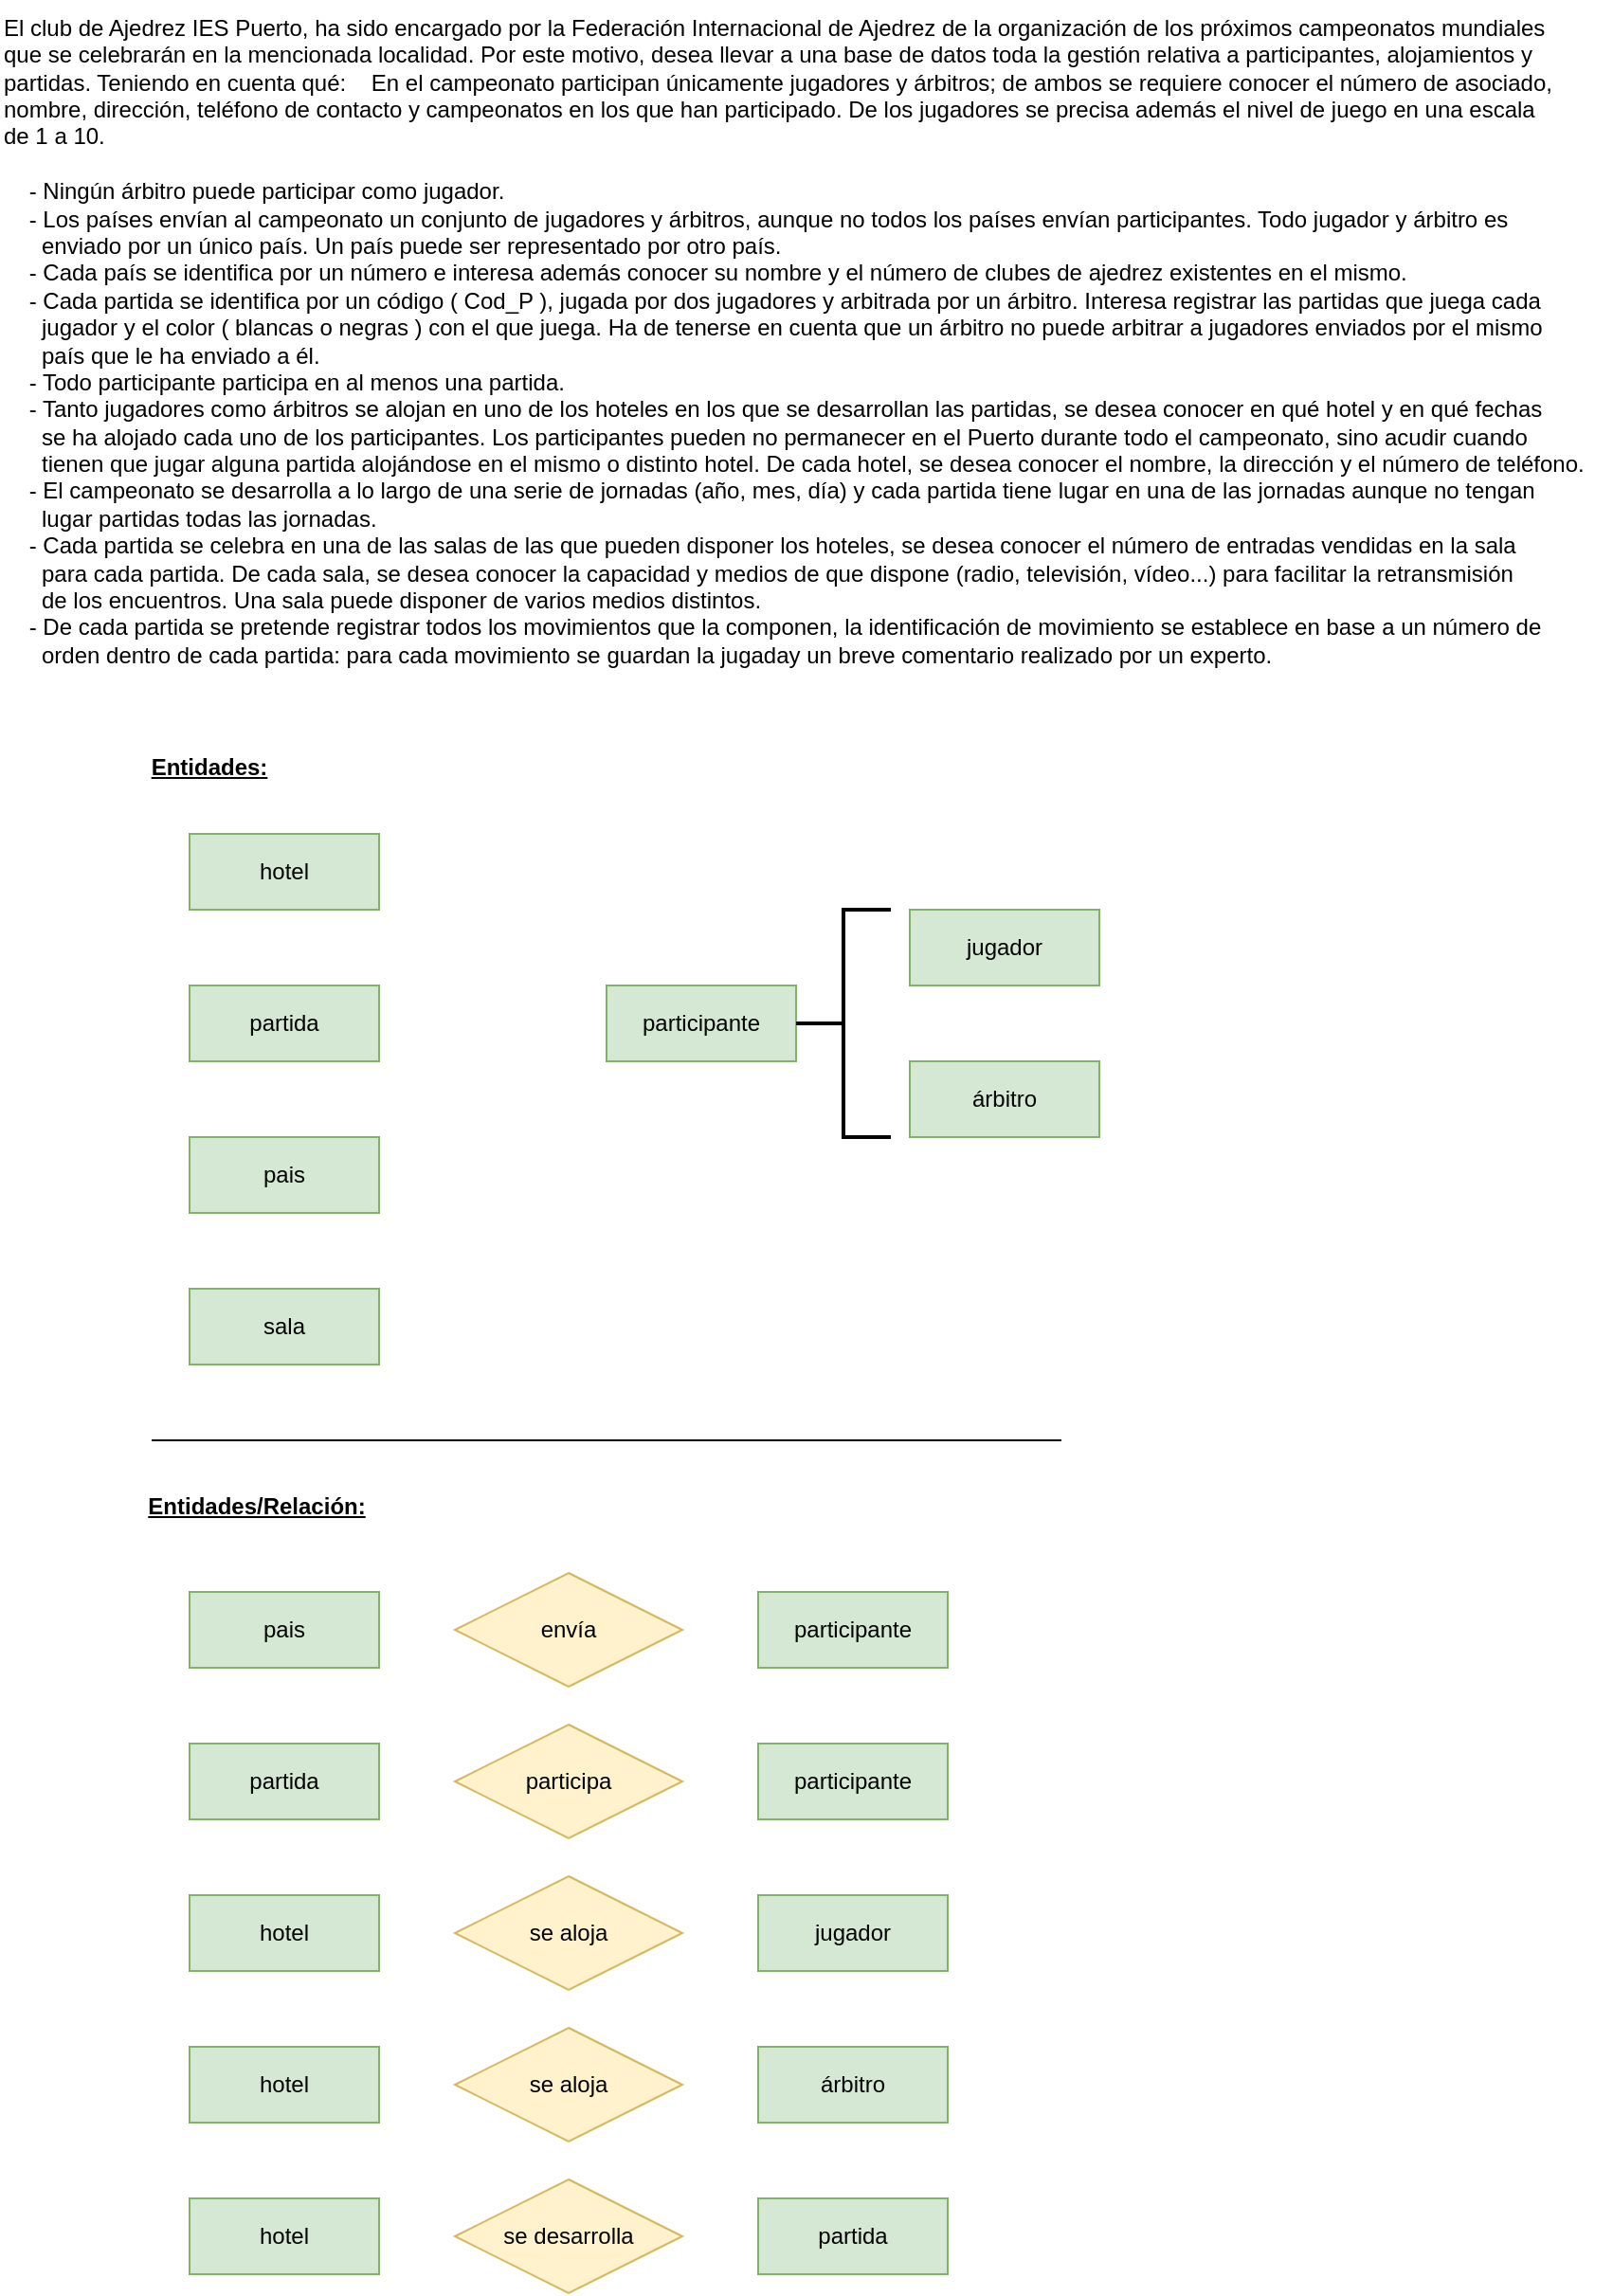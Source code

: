 <mxfile version="20.4.0" type="device" pages="2"><diagram id="y5XUfal_WWfr_NfrERLB" name="Paso 1"><mxGraphModel dx="1422" dy="771" grid="1" gridSize="10" guides="1" tooltips="1" connect="1" arrows="1" fold="1" page="1" pageScale="1" pageWidth="827" pageHeight="1169" math="0" shadow="0"><root><mxCell id="0"/><mxCell id="1" parent="0"/><mxCell id="mf_rUM0DfAvlbjwJOTAf-1" value="&lt;div align=&quot;left&quot;&gt;El club de Ajedrez IES Puerto, ha sido encargado por la Federación Internacional de Ajedrez de la organización de los próximos campeonatos mundiales &lt;br&gt;&lt;/div&gt;&lt;div align=&quot;left&quot;&gt;que se celebrarán en la mencionada localidad. Por este motivo, desea llevar a una base de datos toda la gestión relativa a participantes, alojamientos y &lt;br&gt;&lt;/div&gt;&lt;div align=&quot;left&quot;&gt;partidas. Teniendo en cuenta qué:&amp;nbsp;&amp;nbsp;&amp;nbsp; En el campeonato participan únicamente jugadores y árbitros; de ambos se requiere conocer el número de asociado, &lt;br&gt;&lt;/div&gt;&lt;div align=&quot;left&quot;&gt;nombre, dirección, teléfono de contacto y campeonatos en los que han participado. De los jugadores se precisa además el nivel de juego en una escala &lt;br&gt;&lt;/div&gt;&lt;div align=&quot;left&quot;&gt;de 1 a 10.&lt;/div&gt;&lt;div align=&quot;left&quot;&gt;&lt;br&gt;&lt;/div&gt;&lt;div align=&quot;left&quot;&gt;&amp;nbsp;&amp;nbsp;&amp;nbsp; - Ningún árbitro puede participar como jugador.&lt;br&gt;&amp;nbsp;&amp;nbsp;&amp;nbsp; - Los países envían al campeonato un conjunto de jugadores y árbitros, aunque no todos los países envían participantes. Todo jugador y árbitro es &lt;br&gt;&lt;/div&gt;&lt;div align=&quot;left&quot;&gt;&amp;nbsp;&amp;nbsp;&amp;nbsp;&amp;nbsp;&amp;nbsp; enviado por un único país. Un país puede ser representado por otro país.&lt;br&gt;&amp;nbsp;&amp;nbsp;&amp;nbsp; - Cada país se identifica por un número e interesa además conocer su nombre y el número de clubes de ajedrez existentes en el mismo.&lt;br&gt;&amp;nbsp;&amp;nbsp;&amp;nbsp; - Cada partida se identifica por un código ( Cod_P ), jugada por dos jugadores y arbitrada por un árbitro. Interesa registrar las partidas que juega cada &lt;br&gt;&lt;/div&gt;&lt;div align=&quot;left&quot;&gt;&amp;nbsp;&amp;nbsp;&amp;nbsp;&amp;nbsp;&amp;nbsp; jugador y el color ( blancas o negras ) con el que juega. Ha de tenerse en cuenta que un árbitro no puede arbitrar a jugadores enviados por el mismo &lt;br&gt;&lt;/div&gt;&lt;div align=&quot;left&quot;&gt;&amp;nbsp;&amp;nbsp;&amp;nbsp;&amp;nbsp;&amp;nbsp; país que le ha enviado a él.&lt;br&gt;&amp;nbsp;&amp;nbsp;&amp;nbsp; - Todo participante participa en al menos una partida.&lt;br&gt;&amp;nbsp;&amp;nbsp;&amp;nbsp; - Tanto jugadores como árbitros se alojan en uno de los hoteles en los que se desarrollan las partidas, se desea conocer en qué hotel y en qué fechas &lt;br&gt;&lt;/div&gt;&lt;div align=&quot;left&quot;&gt;&amp;nbsp;&amp;nbsp;&amp;nbsp;&amp;nbsp;&amp;nbsp; se ha alojado cada uno de los participantes. Los participantes pueden no permanecer en el Puerto durante todo el campeonato, sino acudir cuando &lt;br&gt;&lt;/div&gt;&lt;div align=&quot;left&quot;&gt;&amp;nbsp;&amp;nbsp;&amp;nbsp;&amp;nbsp;&amp;nbsp; tienen que jugar alguna partida alojándose en el mismo o distinto hotel. De cada hotel, se desea conocer el nombre, la dirección y el número de teléfono.&lt;br&gt;&amp;nbsp;&amp;nbsp;&amp;nbsp; - El campeonato se desarrolla a lo largo de una serie de jornadas (año, mes, día) y cada partida tiene lugar en una de las jornadas aunque no tengan &lt;br&gt;&lt;/div&gt;&lt;div align=&quot;left&quot;&gt;&amp;nbsp;&amp;nbsp;&amp;nbsp;&amp;nbsp;&amp;nbsp; lugar partidas todas las jornadas.&lt;br&gt;&amp;nbsp;&amp;nbsp;&amp;nbsp; - Cada partida se celebra en una de las salas de las que pueden disponer los hoteles, se desea conocer el número de entradas vendidas en la sala &lt;br&gt;&lt;/div&gt;&lt;div align=&quot;left&quot;&gt;&amp;nbsp;&amp;nbsp;&amp;nbsp;&amp;nbsp;&amp;nbsp; para cada partida. De cada sala, se desea conocer la capacidad y medios de que dispone (radio, televisión, vídeo...) para facilitar la retransmisión &lt;br&gt;&lt;/div&gt;&lt;div align=&quot;left&quot;&gt;&amp;nbsp;&amp;nbsp;&amp;nbsp;&amp;nbsp;&amp;nbsp; de los encuentros. Una sala puede disponer de varios medios distintos.&lt;br&gt;&amp;nbsp;&amp;nbsp;&amp;nbsp; - De cada partida se pretende registrar todos los movimientos que la componen, la identificación de movimiento se establece en base a un número de &lt;br&gt;&lt;/div&gt;&lt;div align=&quot;left&quot;&gt;&amp;nbsp;&amp;nbsp;&amp;nbsp;&amp;nbsp;&amp;nbsp; orden dentro de cada partida: para cada movimiento se guardan la jugaday un breve comentario realizado por un experto.&lt;/div&gt;" style="text;html=1;align=left;verticalAlign=middle;resizable=0;points=[];autosize=1;strokeColor=none;fillColor=none;" vertex="1" parent="1"><mxGeometry width="850" height="360" as="geometry"/></mxCell><mxCell id="mf_rUM0DfAvlbjwJOTAf-2" value="jugador" style="whiteSpace=wrap;html=1;align=center;fillColor=#d5e8d4;strokeColor=#82b366;" vertex="1" parent="1"><mxGeometry x="480" y="480" width="100" height="40" as="geometry"/></mxCell><mxCell id="mf_rUM0DfAvlbjwJOTAf-3" value="árbitro" style="whiteSpace=wrap;html=1;align=center;fillColor=#d5e8d4;strokeColor=#82b366;" vertex="1" parent="1"><mxGeometry x="480" y="560" width="100" height="40" as="geometry"/></mxCell><mxCell id="mf_rUM0DfAvlbjwJOTAf-4" value="participante" style="whiteSpace=wrap;html=1;align=center;fillColor=#d5e8d4;strokeColor=#82b366;" vertex="1" parent="1"><mxGeometry x="320" y="520" width="100" height="40" as="geometry"/></mxCell><mxCell id="mf_rUM0DfAvlbjwJOTAf-6" value="pais" style="whiteSpace=wrap;html=1;align=center;fillColor=#d5e8d4;strokeColor=#82b366;" vertex="1" parent="1"><mxGeometry x="100" y="600" width="100" height="40" as="geometry"/></mxCell><mxCell id="mf_rUM0DfAvlbjwJOTAf-7" value="partida" style="whiteSpace=wrap;html=1;align=center;fillColor=#d5e8d4;strokeColor=#82b366;" vertex="1" parent="1"><mxGeometry x="100" y="520" width="100" height="40" as="geometry"/></mxCell><mxCell id="mf_rUM0DfAvlbjwJOTAf-8" value="hotel" style="whiteSpace=wrap;html=1;align=center;fillColor=#d5e8d4;strokeColor=#82b366;" vertex="1" parent="1"><mxGeometry x="100" y="440" width="100" height="40" as="geometry"/></mxCell><mxCell id="mf_rUM0DfAvlbjwJOTAf-16" value="participante" style="whiteSpace=wrap;html=1;align=center;fillColor=#d5e8d4;strokeColor=#82b366;" vertex="1" parent="1"><mxGeometry x="400" y="840" width="100" height="40" as="geometry"/></mxCell><mxCell id="mf_rUM0DfAvlbjwJOTAf-17" value="envía" style="shape=rhombus;perimeter=rhombusPerimeter;whiteSpace=wrap;html=1;align=center;fillColor=#fff2cc;strokeColor=#d6b656;" vertex="1" parent="1"><mxGeometry x="240" y="830" width="120" height="60" as="geometry"/></mxCell><mxCell id="mf_rUM0DfAvlbjwJOTAf-18" value="pais" style="whiteSpace=wrap;html=1;align=center;fillColor=#d5e8d4;strokeColor=#82b366;" vertex="1" parent="1"><mxGeometry x="100" y="840" width="100" height="40" as="geometry"/></mxCell><mxCell id="mf_rUM0DfAvlbjwJOTAf-19" value="partida" style="whiteSpace=wrap;html=1;align=center;fillColor=#d5e8d4;strokeColor=#82b366;" vertex="1" parent="1"><mxGeometry x="100" y="920" width="100" height="40" as="geometry"/></mxCell><mxCell id="mf_rUM0DfAvlbjwJOTAf-20" value="hotel" style="whiteSpace=wrap;html=1;align=center;fillColor=#d5e8d4;strokeColor=#82b366;" vertex="1" parent="1"><mxGeometry x="100" y="1000" width="100" height="40" as="geometry"/></mxCell><mxCell id="mf_rUM0DfAvlbjwJOTAf-21" value="jugador" style="whiteSpace=wrap;html=1;align=center;fillColor=#d5e8d4;strokeColor=#82b366;" vertex="1" parent="1"><mxGeometry x="400" y="1000" width="100" height="40" as="geometry"/></mxCell><mxCell id="mf_rUM0DfAvlbjwJOTAf-22" value="árbitro" style="whiteSpace=wrap;html=1;align=center;fillColor=#d5e8d4;strokeColor=#82b366;" vertex="1" parent="1"><mxGeometry x="400" y="1080" width="100" height="40" as="geometry"/></mxCell><mxCell id="mf_rUM0DfAvlbjwJOTAf-23" value="hotel" style="whiteSpace=wrap;html=1;align=center;fillColor=#d5e8d4;strokeColor=#82b366;" vertex="1" parent="1"><mxGeometry x="100" y="1080" width="100" height="40" as="geometry"/></mxCell><mxCell id="mf_rUM0DfAvlbjwJOTAf-24" value="se aloja" style="shape=rhombus;perimeter=rhombusPerimeter;whiteSpace=wrap;html=1;align=center;fillColor=#fff2cc;strokeColor=#d6b656;" vertex="1" parent="1"><mxGeometry x="240" y="990" width="120" height="60" as="geometry"/></mxCell><mxCell id="mf_rUM0DfAvlbjwJOTAf-25" value="se aloja" style="shape=rhombus;perimeter=rhombusPerimeter;whiteSpace=wrap;html=1;align=center;fillColor=#fff2cc;strokeColor=#d6b656;" vertex="1" parent="1"><mxGeometry x="240" y="1070" width="120" height="60" as="geometry"/></mxCell><mxCell id="mf_rUM0DfAvlbjwJOTAf-26" value="hotel" style="whiteSpace=wrap;html=1;align=center;fillColor=#d5e8d4;strokeColor=#82b366;" vertex="1" parent="1"><mxGeometry x="100" y="1160" width="100" height="40" as="geometry"/></mxCell><mxCell id="mf_rUM0DfAvlbjwJOTAf-27" value="se desarrolla" style="shape=rhombus;perimeter=rhombusPerimeter;whiteSpace=wrap;html=1;align=center;fillColor=#fff2cc;strokeColor=#d6b656;" vertex="1" parent="1"><mxGeometry x="240" y="1150" width="120" height="60" as="geometry"/></mxCell><mxCell id="mf_rUM0DfAvlbjwJOTAf-28" value="partida" style="whiteSpace=wrap;html=1;align=center;fillColor=#d5e8d4;strokeColor=#82b366;" vertex="1" parent="1"><mxGeometry x="400" y="1160" width="100" height="40" as="geometry"/></mxCell><mxCell id="mf_rUM0DfAvlbjwJOTAf-29" value="sala" style="whiteSpace=wrap;html=1;align=center;fillColor=#d5e8d4;strokeColor=#82b366;" vertex="1" parent="1"><mxGeometry x="100" y="680" width="100" height="40" as="geometry"/></mxCell><mxCell id="mf_rUM0DfAvlbjwJOTAf-30" value="" style="endArrow=none;html=1;rounded=0;" edge="1" parent="1"><mxGeometry relative="1" as="geometry"><mxPoint x="80" y="760" as="sourcePoint"/><mxPoint x="560" y="760" as="targetPoint"/></mxGeometry></mxCell><mxCell id="mf_rUM0DfAvlbjwJOTAf-31" value="Entidades/Relación:" style="text;html=1;align=center;verticalAlign=middle;resizable=0;points=[];autosize=1;strokeColor=none;fillColor=none;fontStyle=5" vertex="1" parent="1"><mxGeometry x="65" y="780" width="140" height="30" as="geometry"/></mxCell><mxCell id="mf_rUM0DfAvlbjwJOTAf-33" value="Entidades:" style="text;html=1;align=center;verticalAlign=middle;resizable=0;points=[];autosize=1;strokeColor=none;fillColor=none;fontStyle=5" vertex="1" parent="1"><mxGeometry x="65" y="390" width="90" height="30" as="geometry"/></mxCell><mxCell id="mf_rUM0DfAvlbjwJOTAf-34" value="participante" style="whiteSpace=wrap;html=1;align=center;fillColor=#d5e8d4;strokeColor=#82b366;" vertex="1" parent="1"><mxGeometry x="400" y="920" width="100" height="40" as="geometry"/></mxCell><mxCell id="mf_rUM0DfAvlbjwJOTAf-35" value="participa" style="shape=rhombus;perimeter=rhombusPerimeter;whiteSpace=wrap;html=1;align=center;fillColor=#fff2cc;strokeColor=#d6b656;" vertex="1" parent="1"><mxGeometry x="240" y="910" width="120" height="60" as="geometry"/></mxCell><mxCell id="bBIP0MnH46pjAkWKAPa2-1" value="" style="strokeWidth=2;html=1;shape=mxgraph.flowchart.annotation_2;align=left;labelPosition=right;pointerEvents=1;" vertex="1" parent="1"><mxGeometry x="420" y="480" width="50" height="120" as="geometry"/></mxCell></root></mxGraphModel></diagram><diagram name="Paso 2" id="uXtxZWYEkeV6gsEUnCSw"><mxGraphModel dx="2031" dy="1101" grid="1" gridSize="10" guides="1" tooltips="1" connect="1" arrows="1" fold="1" page="1" pageScale="1" pageWidth="827" pageHeight="1169" math="0" shadow="0"><root><mxCell id="fRPFVRGse069R39KVq__-0"/><mxCell id="fRPFVRGse069R39KVq__-1" parent="fRPFVRGse069R39KVq__-0"/><mxCell id="fRPFVRGse069R39KVq__-2" value="&lt;div align=&quot;left&quot;&gt;El club de Ajedrez IES Puerto, ha sido encargado por la Federación Internacional de Ajedrez de la organización de los próximos campeonatos mundiales &lt;br&gt;&lt;/div&gt;&lt;div align=&quot;left&quot;&gt;que se celebrarán en la mencionada localidad. Por este motivo, desea llevar a una base de datos toda la gestión relativa a participantes, alojamientos y &lt;br&gt;&lt;/div&gt;&lt;div align=&quot;left&quot;&gt;partidas. Teniendo en cuenta qué:&amp;nbsp;&amp;nbsp;&amp;nbsp; En el campeonato participan únicamente jugadores y árbitros; de ambos se requiere conocer el número de asociado, &lt;br&gt;&lt;/div&gt;&lt;div align=&quot;left&quot;&gt;nombre, dirección, teléfono de contacto y campeonatos en los que han participado. De los jugadores se precisa además el nivel de juego en una escala &lt;br&gt;&lt;/div&gt;&lt;div align=&quot;left&quot;&gt;de 1 a 10.&lt;/div&gt;&lt;div align=&quot;left&quot;&gt;&lt;br&gt;&lt;/div&gt;&lt;div align=&quot;left&quot;&gt;&amp;nbsp;&amp;nbsp;&amp;nbsp; - Ningún árbitro puede participar como jugador.&lt;br&gt;&amp;nbsp;&amp;nbsp;&amp;nbsp; - Los países envían al campeonato un conjunto de jugadores y árbitros, aunque no todos los países envían participantes. Todo jugador y árbitro es &lt;br&gt;&lt;/div&gt;&lt;div align=&quot;left&quot;&gt;&amp;nbsp;&amp;nbsp;&amp;nbsp;&amp;nbsp;&amp;nbsp; enviado por un único país. Un país puede ser representado por otro país.&lt;br&gt;&amp;nbsp;&amp;nbsp;&amp;nbsp; - Cada país se identifica por un número e interesa además conocer su nombre y el número de clubes de ajedrez existentes en el mismo.&lt;br&gt;&amp;nbsp;&amp;nbsp;&amp;nbsp; - Cada partida se identifica por un código ( Cod_P ), jugada por dos jugadores y arbitrada por un árbitro. Interesa registrar las partidas que juega cada &lt;br&gt;&lt;/div&gt;&lt;div align=&quot;left&quot;&gt;&amp;nbsp;&amp;nbsp;&amp;nbsp;&amp;nbsp;&amp;nbsp; jugador y el color ( blancas o negras ) con el que juega. Ha de tenerse en cuenta que un árbitro no puede arbitrar a jugadores enviados por el mismo &lt;br&gt;&lt;/div&gt;&lt;div align=&quot;left&quot;&gt;&amp;nbsp;&amp;nbsp;&amp;nbsp;&amp;nbsp;&amp;nbsp; país que le ha enviado a él.&lt;br&gt;&amp;nbsp;&amp;nbsp;&amp;nbsp; - Todo participante participa en al menos una partida.&lt;br&gt;&amp;nbsp;&amp;nbsp;&amp;nbsp; - Tanto jugadores como árbitros se alojan en uno de los hoteles en los que se desarrollan las partidas, se desea conocer en qué hotel y en qué fechas &lt;br&gt;&lt;/div&gt;&lt;div align=&quot;left&quot;&gt;&amp;nbsp;&amp;nbsp;&amp;nbsp;&amp;nbsp;&amp;nbsp; se ha alojado cada uno de los participantes. Los participantes pueden no permanecer en el Puerto durante todo el campeonato, sino acudir cuando &lt;br&gt;&lt;/div&gt;&lt;div align=&quot;left&quot;&gt;&amp;nbsp;&amp;nbsp;&amp;nbsp;&amp;nbsp;&amp;nbsp; tienen que jugar alguna partida alojándose en el mismo o distinto hotel. De cada hotel, se desea conocer el nombre, la dirección y el número de teléfono.&lt;br&gt;&amp;nbsp;&amp;nbsp;&amp;nbsp; - El campeonato se desarrolla a lo largo de una serie de jornadas (año, mes, día) y cada partida tiene lugar en una de las jornadas aunque no tengan &lt;br&gt;&lt;/div&gt;&lt;div align=&quot;left&quot;&gt;&amp;nbsp;&amp;nbsp;&amp;nbsp;&amp;nbsp;&amp;nbsp; lugar partidas todas las jornadas.&lt;br&gt;&amp;nbsp;&amp;nbsp;&amp;nbsp; - Cada partida se celebra en una de las salas de las que pueden disponer los hoteles, se desea conocer el número de entradas vendidas en la sala &lt;br&gt;&lt;/div&gt;&lt;div align=&quot;left&quot;&gt;&amp;nbsp;&amp;nbsp;&amp;nbsp;&amp;nbsp;&amp;nbsp; para cada partida. De cada sala, se desea conocer la capacidad y medios de que dispone (radio, televisión, vídeo...) para facilitar la retransmisión &lt;br&gt;&lt;/div&gt;&lt;div align=&quot;left&quot;&gt;&amp;nbsp;&amp;nbsp;&amp;nbsp;&amp;nbsp;&amp;nbsp; de los encuentros. Una sala puede disponer de varios medios distintos.&lt;br&gt;&amp;nbsp;&amp;nbsp;&amp;nbsp; - De cada partida se pretende registrar todos los movimientos que la componen, la identificación de movimiento se establece en base a un número de &lt;br&gt;&lt;/div&gt;&lt;div align=&quot;left&quot;&gt;&amp;nbsp;&amp;nbsp;&amp;nbsp;&amp;nbsp;&amp;nbsp; orden dentro de cada partida: para cada movimiento se guardan la jugaday un breve comentario realizado por un experto.&lt;/div&gt;" style="text;html=1;align=left;verticalAlign=middle;resizable=0;points=[];autosize=1;strokeColor=none;fillColor=none;" vertex="1" parent="fRPFVRGse069R39KVq__-1"><mxGeometry width="850" height="360" as="geometry"/></mxCell><mxCell id="fRPFVRGse069R39KVq__-3" value="jugador" style="whiteSpace=wrap;html=1;align=center;fillColor=#d5e8d4;strokeColor=#82b366;" vertex="1" parent="fRPFVRGse069R39KVq__-1"><mxGeometry x="1180" y="840" width="100" height="40" as="geometry"/></mxCell><mxCell id="fRPFVRGse069R39KVq__-4" value="árbitro" style="whiteSpace=wrap;html=1;align=center;fillColor=#d5e8d4;strokeColor=#82b366;" vertex="1" parent="fRPFVRGse069R39KVq__-1"><mxGeometry x="1380" y="840" width="100" height="40" as="geometry"/></mxCell><mxCell id="fRPFVRGse069R39KVq__-5" value="participante" style="whiteSpace=wrap;html=1;align=center;fillColor=#d5e8d4;strokeColor=#82b366;" vertex="1" parent="fRPFVRGse069R39KVq__-1"><mxGeometry x="1280" y="640" width="100" height="40" as="geometry"/></mxCell><mxCell id="fRPFVRGse069R39KVq__-6" value="pais" style="whiteSpace=wrap;html=1;align=center;fillColor=#d5e8d4;strokeColor=#82b366;" vertex="1" parent="fRPFVRGse069R39KVq__-1"><mxGeometry x="100" y="600" width="100" height="40" as="geometry"/></mxCell><mxCell id="fRPFVRGse069R39KVq__-7" value="partida" style="whiteSpace=wrap;html=1;align=center;fillColor=#d5e8d4;strokeColor=#82b366;" vertex="1" parent="fRPFVRGse069R39KVq__-1"><mxGeometry x="240" y="520" width="100" height="40" as="geometry"/></mxCell><mxCell id="fRPFVRGse069R39KVq__-8" value="hotel" style="whiteSpace=wrap;html=1;align=center;fillColor=#d5e8d4;strokeColor=#82b366;" vertex="1" parent="fRPFVRGse069R39KVq__-1"><mxGeometry x="240" y="600" width="100" height="40" as="geometry"/></mxCell><mxCell id="fRPFVRGse069R39KVq__-10" value="envían" style="shape=rhombus;perimeter=rhombusPerimeter;whiteSpace=wrap;html=1;align=center;fillColor=#fff2cc;strokeColor=#d6b656;" vertex="1" parent="fRPFVRGse069R39KVq__-1"><mxGeometry x="1080" y="630" width="120" height="60" as="geometry"/></mxCell><mxCell id="fRPFVRGse069R39KVq__-11" value="pais" style="whiteSpace=wrap;html=1;align=center;fillColor=#d5e8d4;strokeColor=#82b366;" vertex="1" parent="fRPFVRGse069R39KVq__-1"><mxGeometry x="900" y="640" width="100" height="40" as="geometry"/></mxCell><mxCell id="fRPFVRGse069R39KVq__-12" value="partida" style="whiteSpace=wrap;html=1;align=center;fillColor=#d5e8d4;strokeColor=#82b366;" vertex="1" parent="fRPFVRGse069R39KVq__-1"><mxGeometry x="1680" y="640" width="100" height="40" as="geometry"/></mxCell><mxCell id="fRPFVRGse069R39KVq__-14" value="jugador" style="whiteSpace=wrap;html=1;align=center;fillColor=#d5e8d4;strokeColor=#82b366;" vertex="1" parent="fRPFVRGse069R39KVq__-1"><mxGeometry x="2060" y="380" width="100" height="40" as="geometry"/></mxCell><mxCell id="fRPFVRGse069R39KVq__-15" value="árbitro" style="whiteSpace=wrap;html=1;align=center;fillColor=#d5e8d4;strokeColor=#82b366;" vertex="1" parent="fRPFVRGse069R39KVq__-1"><mxGeometry x="2060" y="900" width="100" height="40" as="geometry"/></mxCell><mxCell id="fRPFVRGse069R39KVq__-17" value="se aloja" style="shape=rhombus;perimeter=rhombusPerimeter;whiteSpace=wrap;html=1;align=center;fillColor=#fff2cc;strokeColor=#d6b656;" vertex="1" parent="fRPFVRGse069R39KVq__-1"><mxGeometry x="2050" y="760" width="120" height="60" as="geometry"/></mxCell><mxCell id="fRPFVRGse069R39KVq__-18" value="se aloja" style="shape=rhombus;perimeter=rhombusPerimeter;whiteSpace=wrap;html=1;align=center;fillColor=#fff2cc;strokeColor=#d6b656;" vertex="1" parent="fRPFVRGse069R39KVq__-1"><mxGeometry x="2050" y="500" width="120" height="60" as="geometry"/></mxCell><mxCell id="fRPFVRGse069R39KVq__-19" value="hotel" style="whiteSpace=wrap;html=1;align=center;fillColor=#d5e8d4;strokeColor=#82b366;" vertex="1" parent="fRPFVRGse069R39KVq__-1"><mxGeometry x="2060" y="640" width="100" height="40" as="geometry"/></mxCell><mxCell id="fRPFVRGse069R39KVq__-20" value="se desarrolla" style="shape=rhombus;perimeter=rhombusPerimeter;whiteSpace=wrap;html=1;align=center;fillColor=#fff2cc;strokeColor=#d6b656;" vertex="1" parent="fRPFVRGse069R39KVq__-1"><mxGeometry x="1860" y="630" width="120" height="60" as="geometry"/></mxCell><mxCell id="fRPFVRGse069R39KVq__-22" value="sala" style="whiteSpace=wrap;html=1;align=center;fillColor=#d5e8d4;strokeColor=#82b366;" vertex="1" parent="fRPFVRGse069R39KVq__-1"><mxGeometry x="100" y="680" width="100" height="40" as="geometry"/></mxCell><mxCell id="fRPFVRGse069R39KVq__-23" value="" style="endArrow=none;html=1;rounded=0;" edge="1" parent="fRPFVRGse069R39KVq__-1"><mxGeometry relative="1" as="geometry"><mxPoint x="80" y="760" as="sourcePoint"/><mxPoint x="560" y="760" as="targetPoint"/></mxGeometry></mxCell><mxCell id="fRPFVRGse069R39KVq__-24" value="Entidades/Relación:" style="text;html=1;align=center;verticalAlign=middle;resizable=0;points=[];autosize=1;strokeColor=none;fillColor=none;fontStyle=5" vertex="1" parent="fRPFVRGse069R39KVq__-1"><mxGeometry x="65" y="780" width="140" height="30" as="geometry"/></mxCell><mxCell id="fRPFVRGse069R39KVq__-25" value="Entidades:" style="text;html=1;align=center;verticalAlign=middle;resizable=0;points=[];autosize=1;strokeColor=none;fillColor=none;fontStyle=5" vertex="1" parent="fRPFVRGse069R39KVq__-1"><mxGeometry x="65" y="390" width="90" height="30" as="geometry"/></mxCell><mxCell id="fRPFVRGse069R39KVq__-27" value="participa" style="shape=rhombus;perimeter=rhombusPerimeter;whiteSpace=wrap;html=1;align=center;fillColor=#fff2cc;strokeColor=#d6b656;" vertex="1" parent="fRPFVRGse069R39KVq__-1"><mxGeometry x="1480" y="630" width="120" height="60" as="geometry"/></mxCell><mxCell id="rLKxohLC1x3TvC_SKcAU-2" value="" style="triangle;whiteSpace=wrap;html=1;rotation=90;fillColor=#fff2cc;strokeColor=#d6b656;" vertex="1" parent="fRPFVRGse069R39KVq__-1"><mxGeometry x="1300" y="710" width="60" height="80" as="geometry"/></mxCell><mxCell id="rLKxohLC1x3TvC_SKcAU-3" value="" style="endArrow=none;html=1;rounded=0;exitX=0;exitY=0.5;exitDx=0;exitDy=0;entryX=0.5;entryY=1;entryDx=0;entryDy=0;" edge="1" parent="fRPFVRGse069R39KVq__-1" source="rLKxohLC1x3TvC_SKcAU-2" target="fRPFVRGse069R39KVq__-5"><mxGeometry relative="1" as="geometry"><mxPoint x="1370" y="710" as="sourcePoint"/><mxPoint x="1530" y="710" as="targetPoint"/></mxGeometry></mxCell><mxCell id="rLKxohLC1x3TvC_SKcAU-4" value="" style="endArrow=none;html=1;rounded=0;exitX=0.5;exitY=0;exitDx=0;exitDy=0;entryX=0.5;entryY=1;entryDx=0;entryDy=0;" edge="1" parent="fRPFVRGse069R39KVq__-1" source="fRPFVRGse069R39KVq__-3" target="rLKxohLC1x3TvC_SKcAU-2"><mxGeometry relative="1" as="geometry"><mxPoint x="1220" y="810" as="sourcePoint"/><mxPoint x="1380" y="810" as="targetPoint"/></mxGeometry></mxCell><mxCell id="rLKxohLC1x3TvC_SKcAU-5" value="" style="endArrow=none;html=1;rounded=0;exitX=0.5;exitY=0;exitDx=0;exitDy=0;entryX=0.5;entryY=0;entryDx=0;entryDy=0;" edge="1" parent="fRPFVRGse069R39KVq__-1" source="fRPFVRGse069R39KVq__-4" target="rLKxohLC1x3TvC_SKcAU-2"><mxGeometry relative="1" as="geometry"><mxPoint x="1380" y="800" as="sourcePoint"/><mxPoint x="1540" y="800" as="targetPoint"/></mxGeometry></mxCell><mxCell id="rLKxohLC1x3TvC_SKcAU-12" value="" style="endArrow=none;html=1;rounded=0;curved=1;edgeStyle=orthogonalEdgeStyle;" edge="1" parent="fRPFVRGse069R39KVq__-1"><mxGeometry relative="1" as="geometry"><mxPoint x="1270" y="770" as="sourcePoint"/><mxPoint x="1390" y="770" as="targetPoint"/><Array as="points"><mxPoint x="1270" y="790"/><mxPoint x="1390" y="790"/></Array></mxGeometry></mxCell><mxCell id="qx2r0CfF2ODLrSSmuJQ1-0" value="" style="endArrow=none;html=1;rounded=0;curved=1;exitX=1;exitY=0.5;exitDx=0;exitDy=0;entryX=0;entryY=0.5;entryDx=0;entryDy=0;" edge="1" parent="fRPFVRGse069R39KVq__-1" source="fRPFVRGse069R39KVq__-11" target="fRPFVRGse069R39KVq__-10"><mxGeometry relative="1" as="geometry"><mxPoint x="1020" y="730" as="sourcePoint"/><mxPoint x="1180" y="730" as="targetPoint"/></mxGeometry></mxCell><mxCell id="qx2r0CfF2ODLrSSmuJQ1-1" value="" style="endArrow=none;html=1;rounded=0;curved=1;exitX=1;exitY=0.5;exitDx=0;exitDy=0;entryX=0;entryY=0.5;entryDx=0;entryDy=0;" edge="1" parent="fRPFVRGse069R39KVq__-1" source="fRPFVRGse069R39KVq__-10" target="fRPFVRGse069R39KVq__-5"><mxGeometry relative="1" as="geometry"><mxPoint x="1210" y="680" as="sourcePoint"/><mxPoint x="1370" y="680" as="targetPoint"/></mxGeometry></mxCell><mxCell id="qx2r0CfF2ODLrSSmuJQ1-2" value="" style="endArrow=none;html=1;rounded=0;curved=1;exitX=1;exitY=0.5;exitDx=0;exitDy=0;entryX=0;entryY=0.5;entryDx=0;entryDy=0;" edge="1" parent="fRPFVRGse069R39KVq__-1" source="fRPFVRGse069R39KVq__-5" target="fRPFVRGse069R39KVq__-27"><mxGeometry relative="1" as="geometry"><mxPoint x="1550" y="720" as="sourcePoint"/><mxPoint x="1710" y="720" as="targetPoint"/></mxGeometry></mxCell><mxCell id="qx2r0CfF2ODLrSSmuJQ1-3" value="" style="endArrow=none;html=1;rounded=0;curved=1;exitX=1;exitY=0.5;exitDx=0;exitDy=0;entryX=0;entryY=0.5;entryDx=0;entryDy=0;" edge="1" parent="fRPFVRGse069R39KVq__-1" source="fRPFVRGse069R39KVq__-27" target="fRPFVRGse069R39KVq__-12"><mxGeometry relative="1" as="geometry"><mxPoint x="1670" y="690" as="sourcePoint"/><mxPoint x="1830" y="690" as="targetPoint"/></mxGeometry></mxCell><mxCell id="qx2r0CfF2ODLrSSmuJQ1-4" value="" style="endArrow=none;html=1;rounded=0;curved=1;exitX=1;exitY=0.5;exitDx=0;exitDy=0;entryX=0;entryY=0.5;entryDx=0;entryDy=0;" edge="1" parent="fRPFVRGse069R39KVq__-1" source="fRPFVRGse069R39KVq__-12" target="fRPFVRGse069R39KVq__-20"><mxGeometry relative="1" as="geometry"><mxPoint x="1850" y="700" as="sourcePoint"/><mxPoint x="2010" y="700" as="targetPoint"/></mxGeometry></mxCell><mxCell id="qx2r0CfF2ODLrSSmuJQ1-5" value="" style="endArrow=none;html=1;rounded=0;curved=1;exitX=1;exitY=0.5;exitDx=0;exitDy=0;entryX=0;entryY=0.5;entryDx=0;entryDy=0;" edge="1" parent="fRPFVRGse069R39KVq__-1" source="fRPFVRGse069R39KVq__-20" target="fRPFVRGse069R39KVq__-19"><mxGeometry relative="1" as="geometry"><mxPoint x="2050" y="700" as="sourcePoint"/><mxPoint x="2210" y="700" as="targetPoint"/></mxGeometry></mxCell></root></mxGraphModel></diagram></mxfile>